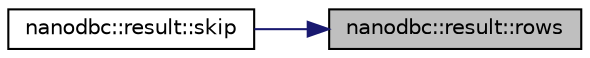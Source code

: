 digraph "nanodbc::result::rows"
{
 // LATEX_PDF_SIZE
  edge [fontname="Helvetica",fontsize="10",labelfontname="Helvetica",labelfontsize="10"];
  node [fontname="Helvetica",fontsize="10",shape=record];
  rankdir="RL";
  Node180 [label="nanodbc::result::rows",height=0.2,width=0.4,color="black", fillcolor="grey75", style="filled", fontcolor="black",tooltip="Rows in the current rowset or 0 if the number of rows is not available."];
  Node180 -> Node181 [dir="back",color="midnightblue",fontsize="10",style="solid",fontname="Helvetica"];
  Node181 [label="nanodbc::result::skip",height=0.2,width=0.4,color="black", fillcolor="white", style="filled",URL="$classnanodbc_1_1result.html#abcd96eb3fd8fea53fa41289c5fc87377",tooltip="Skips a number of rows and then fetches the resulting row in the current result set."];
}
